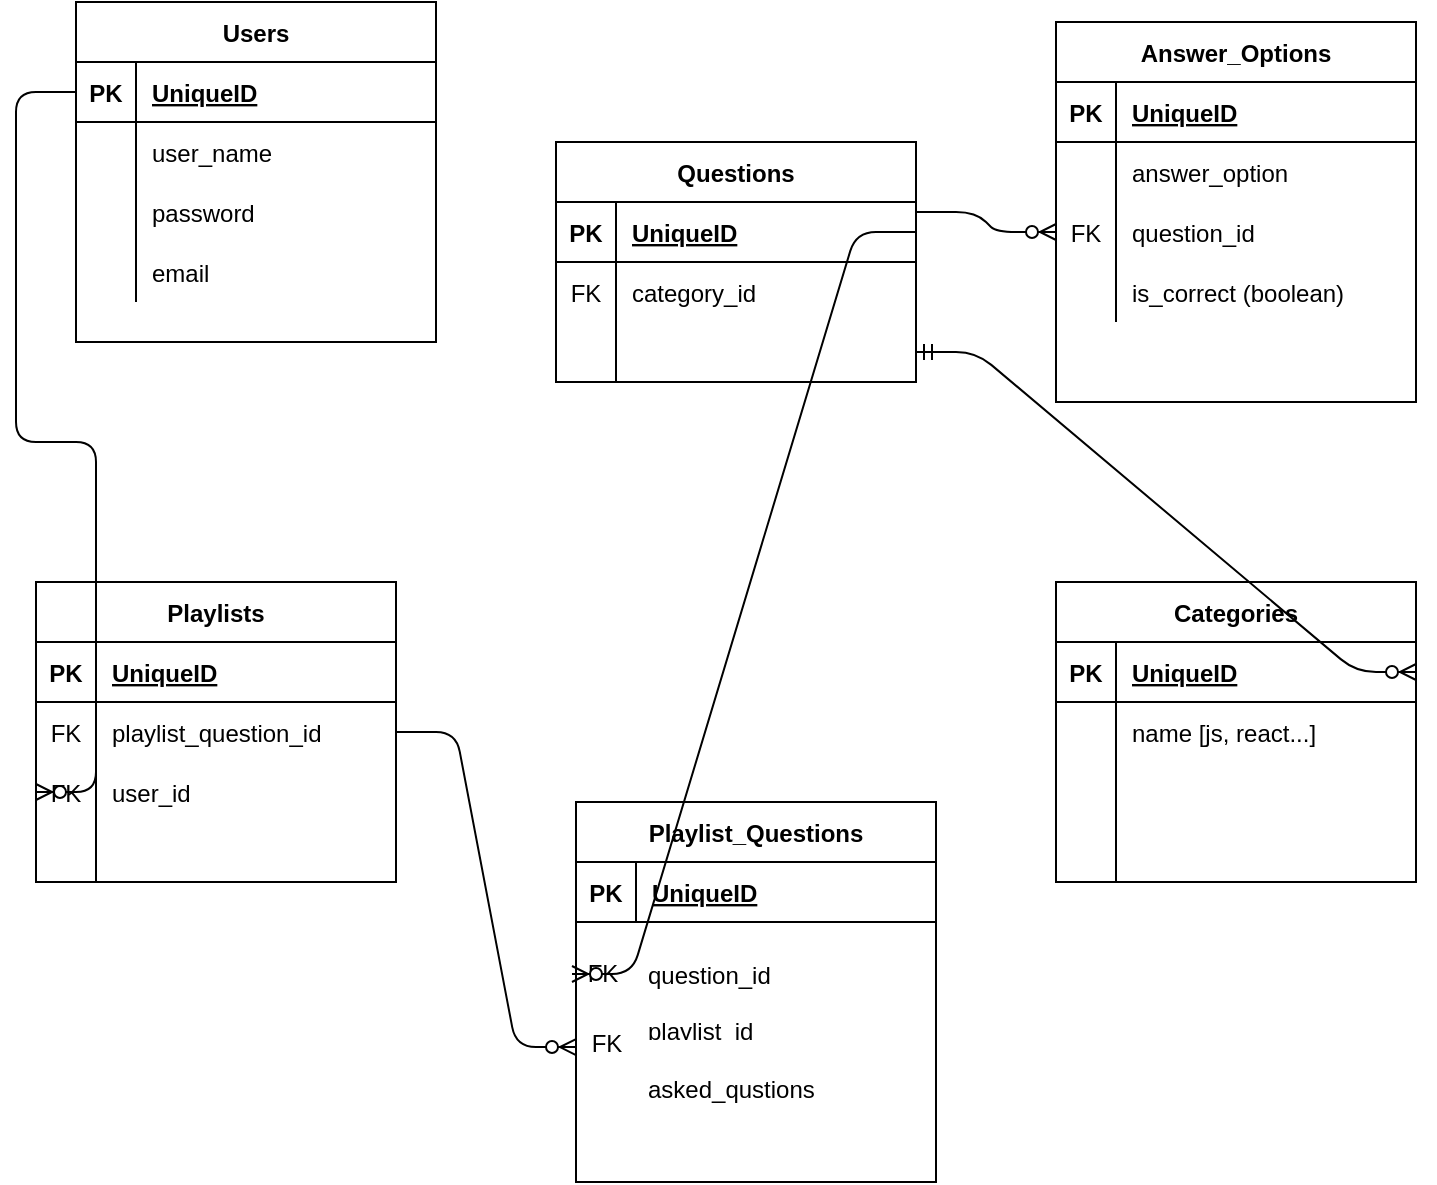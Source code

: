<mxfile>
    <diagram id="AB1jRvoUtyzbg_LRvDlH" name="Page-1">
        <mxGraphModel dx="744" dy="723" grid="1" gridSize="10" guides="1" tooltips="1" connect="1" arrows="1" fold="1" page="1" pageScale="1" pageWidth="850" pageHeight="1100" math="0" shadow="0">
            <root>
                <mxCell id="0"/>
                <mxCell id="1" parent="0"/>
                <mxCell id="5dY31pZK95eTebEHjcJG-1" value="Users" style="shape=table;startSize=30;container=1;collapsible=1;childLayout=tableLayout;fixedRows=1;rowLines=0;fontStyle=1;align=center;resizeLast=1;" parent="1" vertex="1">
                    <mxGeometry x="60" y="40" width="180" height="170" as="geometry"/>
                </mxCell>
                <mxCell id="5dY31pZK95eTebEHjcJG-2" value="" style="shape=partialRectangle;collapsible=0;dropTarget=0;pointerEvents=0;fillColor=none;top=0;left=0;bottom=1;right=0;points=[[0,0.5],[1,0.5]];portConstraint=eastwest;" parent="5dY31pZK95eTebEHjcJG-1" vertex="1">
                    <mxGeometry y="30" width="180" height="30" as="geometry"/>
                </mxCell>
                <mxCell id="5dY31pZK95eTebEHjcJG-3" value="PK" style="shape=partialRectangle;connectable=0;fillColor=none;top=0;left=0;bottom=0;right=0;fontStyle=1;overflow=hidden;" parent="5dY31pZK95eTebEHjcJG-2" vertex="1">
                    <mxGeometry width="30" height="30" as="geometry"/>
                </mxCell>
                <mxCell id="5dY31pZK95eTebEHjcJG-4" value="UniqueID" style="shape=partialRectangle;connectable=0;fillColor=none;top=0;left=0;bottom=0;right=0;align=left;spacingLeft=6;fontStyle=5;overflow=hidden;" parent="5dY31pZK95eTebEHjcJG-2" vertex="1">
                    <mxGeometry x="30" width="150" height="30" as="geometry"/>
                </mxCell>
                <mxCell id="5dY31pZK95eTebEHjcJG-5" value="" style="shape=partialRectangle;collapsible=0;dropTarget=0;pointerEvents=0;fillColor=none;top=0;left=0;bottom=0;right=0;points=[[0,0.5],[1,0.5]];portConstraint=eastwest;" parent="5dY31pZK95eTebEHjcJG-1" vertex="1">
                    <mxGeometry y="60" width="180" height="30" as="geometry"/>
                </mxCell>
                <mxCell id="5dY31pZK95eTebEHjcJG-6" value="" style="shape=partialRectangle;connectable=0;fillColor=none;top=0;left=0;bottom=0;right=0;editable=1;overflow=hidden;" parent="5dY31pZK95eTebEHjcJG-5" vertex="1">
                    <mxGeometry width="30" height="30" as="geometry"/>
                </mxCell>
                <mxCell id="5dY31pZK95eTebEHjcJG-7" value="user_name" style="shape=partialRectangle;connectable=0;fillColor=none;top=0;left=0;bottom=0;right=0;align=left;spacingLeft=6;overflow=hidden;" parent="5dY31pZK95eTebEHjcJG-5" vertex="1">
                    <mxGeometry x="30" width="150" height="30" as="geometry"/>
                </mxCell>
                <mxCell id="5dY31pZK95eTebEHjcJG-8" value="" style="shape=partialRectangle;collapsible=0;dropTarget=0;pointerEvents=0;fillColor=none;top=0;left=0;bottom=0;right=0;points=[[0,0.5],[1,0.5]];portConstraint=eastwest;" parent="5dY31pZK95eTebEHjcJG-1" vertex="1">
                    <mxGeometry y="90" width="180" height="30" as="geometry"/>
                </mxCell>
                <mxCell id="5dY31pZK95eTebEHjcJG-9" value="" style="shape=partialRectangle;connectable=0;fillColor=none;top=0;left=0;bottom=0;right=0;editable=1;overflow=hidden;" parent="5dY31pZK95eTebEHjcJG-8" vertex="1">
                    <mxGeometry width="30" height="30" as="geometry"/>
                </mxCell>
                <mxCell id="5dY31pZK95eTebEHjcJG-10" value="password" style="shape=partialRectangle;connectable=0;fillColor=none;top=0;left=0;bottom=0;right=0;align=left;spacingLeft=6;overflow=hidden;" parent="5dY31pZK95eTebEHjcJG-8" vertex="1">
                    <mxGeometry x="30" width="150" height="30" as="geometry"/>
                </mxCell>
                <mxCell id="5dY31pZK95eTebEHjcJG-11" value="" style="shape=partialRectangle;collapsible=0;dropTarget=0;pointerEvents=0;fillColor=none;top=0;left=0;bottom=0;right=0;points=[[0,0.5],[1,0.5]];portConstraint=eastwest;" parent="5dY31pZK95eTebEHjcJG-1" vertex="1">
                    <mxGeometry y="120" width="180" height="30" as="geometry"/>
                </mxCell>
                <mxCell id="5dY31pZK95eTebEHjcJG-12" value="" style="shape=partialRectangle;connectable=0;fillColor=none;top=0;left=0;bottom=0;right=0;editable=1;overflow=hidden;" parent="5dY31pZK95eTebEHjcJG-11" vertex="1">
                    <mxGeometry width="30" height="30" as="geometry"/>
                </mxCell>
                <mxCell id="5dY31pZK95eTebEHjcJG-13" value="email" style="shape=partialRectangle;connectable=0;fillColor=none;top=0;left=0;bottom=0;right=0;align=left;spacingLeft=6;overflow=hidden;" parent="5dY31pZK95eTebEHjcJG-11" vertex="1">
                    <mxGeometry x="30" width="150" height="30" as="geometry"/>
                </mxCell>
                <mxCell id="5dY31pZK95eTebEHjcJG-14" value="Questions" style="shape=table;startSize=30;container=1;collapsible=1;childLayout=tableLayout;fixedRows=1;rowLines=0;fontStyle=1;align=center;resizeLast=1;" parent="1" vertex="1">
                    <mxGeometry x="300" y="110" width="180" height="120" as="geometry"/>
                </mxCell>
                <mxCell id="5dY31pZK95eTebEHjcJG-15" value="" style="shape=partialRectangle;collapsible=0;dropTarget=0;pointerEvents=0;fillColor=none;top=0;left=0;bottom=1;right=0;points=[[0,0.5],[1,0.5]];portConstraint=eastwest;" parent="5dY31pZK95eTebEHjcJG-14" vertex="1">
                    <mxGeometry y="30" width="180" height="30" as="geometry"/>
                </mxCell>
                <mxCell id="5dY31pZK95eTebEHjcJG-16" value="PK" style="shape=partialRectangle;connectable=0;fillColor=none;top=0;left=0;bottom=0;right=0;fontStyle=1;overflow=hidden;" parent="5dY31pZK95eTebEHjcJG-15" vertex="1">
                    <mxGeometry width="30" height="30" as="geometry"/>
                </mxCell>
                <mxCell id="5dY31pZK95eTebEHjcJG-17" value="UniqueID" style="shape=partialRectangle;connectable=0;fillColor=none;top=0;left=0;bottom=0;right=0;align=left;spacingLeft=6;fontStyle=5;overflow=hidden;" parent="5dY31pZK95eTebEHjcJG-15" vertex="1">
                    <mxGeometry x="30" width="150" height="30" as="geometry"/>
                </mxCell>
                <mxCell id="5dY31pZK95eTebEHjcJG-18" value="" style="shape=partialRectangle;collapsible=0;dropTarget=0;pointerEvents=0;fillColor=none;top=0;left=0;bottom=0;right=0;points=[[0,0.5],[1,0.5]];portConstraint=eastwest;" parent="5dY31pZK95eTebEHjcJG-14" vertex="1">
                    <mxGeometry y="60" width="180" height="30" as="geometry"/>
                </mxCell>
                <mxCell id="5dY31pZK95eTebEHjcJG-19" value="FK" style="shape=partialRectangle;connectable=0;fillColor=none;top=0;left=0;bottom=0;right=0;editable=1;overflow=hidden;" parent="5dY31pZK95eTebEHjcJG-18" vertex="1">
                    <mxGeometry width="30" height="30" as="geometry"/>
                </mxCell>
                <mxCell id="5dY31pZK95eTebEHjcJG-20" value="category_id" style="shape=partialRectangle;connectable=0;fillColor=none;top=0;left=0;bottom=0;right=0;align=left;spacingLeft=6;overflow=hidden;" parent="5dY31pZK95eTebEHjcJG-18" vertex="1">
                    <mxGeometry x="30" width="150" height="30" as="geometry"/>
                </mxCell>
                <mxCell id="5dY31pZK95eTebEHjcJG-24" value="" style="shape=partialRectangle;collapsible=0;dropTarget=0;pointerEvents=0;fillColor=none;top=0;left=0;bottom=0;right=0;points=[[0,0.5],[1,0.5]];portConstraint=eastwest;" parent="5dY31pZK95eTebEHjcJG-14" vertex="1">
                    <mxGeometry y="90" width="180" height="30" as="geometry"/>
                </mxCell>
                <mxCell id="5dY31pZK95eTebEHjcJG-25" value="" style="shape=partialRectangle;connectable=0;fillColor=none;top=0;left=0;bottom=0;right=0;editable=1;overflow=hidden;" parent="5dY31pZK95eTebEHjcJG-24" vertex="1">
                    <mxGeometry width="30" height="30" as="geometry"/>
                </mxCell>
                <mxCell id="5dY31pZK95eTebEHjcJG-26" value="" style="shape=partialRectangle;connectable=0;fillColor=none;top=0;left=0;bottom=0;right=0;align=left;spacingLeft=6;overflow=hidden;" parent="5dY31pZK95eTebEHjcJG-24" vertex="1">
                    <mxGeometry x="30" width="150" height="30" as="geometry"/>
                </mxCell>
                <mxCell id="5dY31pZK95eTebEHjcJG-27" value="Playlists" style="shape=table;startSize=30;container=1;collapsible=1;childLayout=tableLayout;fixedRows=1;rowLines=0;fontStyle=1;align=center;resizeLast=1;" parent="1" vertex="1">
                    <mxGeometry x="40" y="330" width="180" height="150" as="geometry"/>
                </mxCell>
                <mxCell id="5dY31pZK95eTebEHjcJG-28" value="" style="shape=partialRectangle;collapsible=0;dropTarget=0;pointerEvents=0;fillColor=none;top=0;left=0;bottom=1;right=0;points=[[0,0.5],[1,0.5]];portConstraint=eastwest;" parent="5dY31pZK95eTebEHjcJG-27" vertex="1">
                    <mxGeometry y="30" width="180" height="30" as="geometry"/>
                </mxCell>
                <mxCell id="5dY31pZK95eTebEHjcJG-29" value="PK" style="shape=partialRectangle;connectable=0;fillColor=none;top=0;left=0;bottom=0;right=0;fontStyle=1;overflow=hidden;" parent="5dY31pZK95eTebEHjcJG-28" vertex="1">
                    <mxGeometry width="30" height="30" as="geometry"/>
                </mxCell>
                <mxCell id="5dY31pZK95eTebEHjcJG-30" value="UniqueID" style="shape=partialRectangle;connectable=0;fillColor=none;top=0;left=0;bottom=0;right=0;align=left;spacingLeft=6;fontStyle=5;overflow=hidden;" parent="5dY31pZK95eTebEHjcJG-28" vertex="1">
                    <mxGeometry x="30" width="150" height="30" as="geometry"/>
                </mxCell>
                <mxCell id="5dY31pZK95eTebEHjcJG-31" value="" style="shape=partialRectangle;collapsible=0;dropTarget=0;pointerEvents=0;fillColor=none;top=0;left=0;bottom=0;right=0;points=[[0,0.5],[1,0.5]];portConstraint=eastwest;" parent="5dY31pZK95eTebEHjcJG-27" vertex="1">
                    <mxGeometry y="60" width="180" height="30" as="geometry"/>
                </mxCell>
                <mxCell id="5dY31pZK95eTebEHjcJG-32" value="FK" style="shape=partialRectangle;connectable=0;fillColor=none;top=0;left=0;bottom=0;right=0;editable=1;overflow=hidden;" parent="5dY31pZK95eTebEHjcJG-31" vertex="1">
                    <mxGeometry width="30" height="30" as="geometry"/>
                </mxCell>
                <mxCell id="5dY31pZK95eTebEHjcJG-33" value="playlist_question_id" style="shape=partialRectangle;connectable=0;fillColor=none;top=0;left=0;bottom=0;right=0;align=left;spacingLeft=6;overflow=hidden;" parent="5dY31pZK95eTebEHjcJG-31" vertex="1">
                    <mxGeometry x="30" width="150" height="30" as="geometry"/>
                </mxCell>
                <mxCell id="6OafMLkGYuSrgypeWNsj-22" value="" style="shape=partialRectangle;collapsible=0;dropTarget=0;pointerEvents=0;fillColor=none;top=0;left=0;bottom=0;right=0;points=[[0,0.5],[1,0.5]];portConstraint=eastwest;" parent="5dY31pZK95eTebEHjcJG-27" vertex="1">
                    <mxGeometry y="90" width="180" height="30" as="geometry"/>
                </mxCell>
                <mxCell id="6OafMLkGYuSrgypeWNsj-23" value="FK" style="shape=partialRectangle;connectable=0;fillColor=none;top=0;left=0;bottom=0;right=0;editable=1;overflow=hidden;" parent="6OafMLkGYuSrgypeWNsj-22" vertex="1">
                    <mxGeometry width="30" height="30" as="geometry"/>
                </mxCell>
                <mxCell id="6OafMLkGYuSrgypeWNsj-24" value="user_id" style="shape=partialRectangle;connectable=0;fillColor=none;top=0;left=0;bottom=0;right=0;align=left;spacingLeft=6;overflow=hidden;" parent="6OafMLkGYuSrgypeWNsj-22" vertex="1">
                    <mxGeometry x="30" width="150" height="30" as="geometry"/>
                </mxCell>
                <mxCell id="5dY31pZK95eTebEHjcJG-37" value="" style="shape=partialRectangle;collapsible=0;dropTarget=0;pointerEvents=0;fillColor=none;top=0;left=0;bottom=0;right=0;points=[[0,0.5],[1,0.5]];portConstraint=eastwest;" parent="5dY31pZK95eTebEHjcJG-27" vertex="1">
                    <mxGeometry y="120" width="180" height="30" as="geometry"/>
                </mxCell>
                <mxCell id="5dY31pZK95eTebEHjcJG-38" value="" style="shape=partialRectangle;connectable=0;fillColor=none;top=0;left=0;bottom=0;right=0;editable=1;overflow=hidden;" parent="5dY31pZK95eTebEHjcJG-37" vertex="1">
                    <mxGeometry width="30" height="30" as="geometry"/>
                </mxCell>
                <mxCell id="5dY31pZK95eTebEHjcJG-39" value="" style="shape=partialRectangle;connectable=0;fillColor=none;top=0;left=0;bottom=0;right=0;align=left;spacingLeft=6;overflow=hidden;" parent="5dY31pZK95eTebEHjcJG-37" vertex="1">
                    <mxGeometry x="30" width="150" height="30" as="geometry"/>
                </mxCell>
                <mxCell id="5dY31pZK95eTebEHjcJG-57" value="" style="edgeStyle=entityRelationEdgeStyle;fontSize=12;html=1;endArrow=ERzeroToMany;endFill=1;exitX=0;exitY=0.5;exitDx=0;exitDy=0;entryX=0;entryY=0.5;entryDx=0;entryDy=0;" parent="1" source="5dY31pZK95eTebEHjcJG-2" target="6OafMLkGYuSrgypeWNsj-22" edge="1">
                    <mxGeometry width="100" height="100" relative="1" as="geometry">
                        <mxPoint x="330" y="560" as="sourcePoint"/>
                        <mxPoint x="40" y="615" as="targetPoint"/>
                    </mxGeometry>
                </mxCell>
                <mxCell id="5dY31pZK95eTebEHjcJG-118" value="Categories" style="shape=table;startSize=30;container=1;collapsible=1;childLayout=tableLayout;fixedRows=1;rowLines=0;fontStyle=1;align=center;resizeLast=1;" parent="1" vertex="1">
                    <mxGeometry x="550" y="330" width="180" height="150" as="geometry"/>
                </mxCell>
                <mxCell id="5dY31pZK95eTebEHjcJG-119" value="" style="shape=partialRectangle;collapsible=0;dropTarget=0;pointerEvents=0;fillColor=none;top=0;left=0;bottom=1;right=0;points=[[0,0.5],[1,0.5]];portConstraint=eastwest;" parent="5dY31pZK95eTebEHjcJG-118" vertex="1">
                    <mxGeometry y="30" width="180" height="30" as="geometry"/>
                </mxCell>
                <mxCell id="5dY31pZK95eTebEHjcJG-120" value="PK" style="shape=partialRectangle;connectable=0;fillColor=none;top=0;left=0;bottom=0;right=0;fontStyle=1;overflow=hidden;" parent="5dY31pZK95eTebEHjcJG-119" vertex="1">
                    <mxGeometry width="30" height="30" as="geometry"/>
                </mxCell>
                <mxCell id="5dY31pZK95eTebEHjcJG-121" value="UniqueID" style="shape=partialRectangle;connectable=0;fillColor=none;top=0;left=0;bottom=0;right=0;align=left;spacingLeft=6;fontStyle=5;overflow=hidden;" parent="5dY31pZK95eTebEHjcJG-119" vertex="1">
                    <mxGeometry x="30" width="150" height="30" as="geometry"/>
                </mxCell>
                <mxCell id="5dY31pZK95eTebEHjcJG-122" value="" style="shape=partialRectangle;collapsible=0;dropTarget=0;pointerEvents=0;fillColor=none;top=0;left=0;bottom=0;right=0;points=[[0,0.5],[1,0.5]];portConstraint=eastwest;" parent="5dY31pZK95eTebEHjcJG-118" vertex="1">
                    <mxGeometry y="60" width="180" height="30" as="geometry"/>
                </mxCell>
                <mxCell id="5dY31pZK95eTebEHjcJG-123" value="" style="shape=partialRectangle;connectable=0;fillColor=none;top=0;left=0;bottom=0;right=0;editable=1;overflow=hidden;" parent="5dY31pZK95eTebEHjcJG-122" vertex="1">
                    <mxGeometry width="30" height="30" as="geometry"/>
                </mxCell>
                <mxCell id="5dY31pZK95eTebEHjcJG-124" value="name [js, react...]" style="shape=partialRectangle;connectable=0;fillColor=none;top=0;left=0;bottom=0;right=0;align=left;spacingLeft=6;overflow=hidden;" parent="5dY31pZK95eTebEHjcJG-122" vertex="1">
                    <mxGeometry x="30" width="150" height="30" as="geometry"/>
                </mxCell>
                <mxCell id="5dY31pZK95eTebEHjcJG-125" value="" style="shape=partialRectangle;collapsible=0;dropTarget=0;pointerEvents=0;fillColor=none;top=0;left=0;bottom=0;right=0;points=[[0,0.5],[1,0.5]];portConstraint=eastwest;" parent="5dY31pZK95eTebEHjcJG-118" vertex="1">
                    <mxGeometry y="90" width="180" height="30" as="geometry"/>
                </mxCell>
                <mxCell id="5dY31pZK95eTebEHjcJG-126" value="" style="shape=partialRectangle;connectable=0;fillColor=none;top=0;left=0;bottom=0;right=0;editable=1;overflow=hidden;" parent="5dY31pZK95eTebEHjcJG-125" vertex="1">
                    <mxGeometry width="30" height="30" as="geometry"/>
                </mxCell>
                <mxCell id="5dY31pZK95eTebEHjcJG-127" value="" style="shape=partialRectangle;connectable=0;fillColor=none;top=0;left=0;bottom=0;right=0;align=left;spacingLeft=6;overflow=hidden;" parent="5dY31pZK95eTebEHjcJG-125" vertex="1">
                    <mxGeometry x="30" width="150" height="30" as="geometry"/>
                </mxCell>
                <mxCell id="5dY31pZK95eTebEHjcJG-128" value="" style="shape=partialRectangle;collapsible=0;dropTarget=0;pointerEvents=0;fillColor=none;top=0;left=0;bottom=0;right=0;points=[[0,0.5],[1,0.5]];portConstraint=eastwest;" parent="5dY31pZK95eTebEHjcJG-118" vertex="1">
                    <mxGeometry y="120" width="180" height="30" as="geometry"/>
                </mxCell>
                <mxCell id="5dY31pZK95eTebEHjcJG-129" value="" style="shape=partialRectangle;connectable=0;fillColor=none;top=0;left=0;bottom=0;right=0;editable=1;overflow=hidden;" parent="5dY31pZK95eTebEHjcJG-128" vertex="1">
                    <mxGeometry width="30" height="30" as="geometry"/>
                </mxCell>
                <mxCell id="5dY31pZK95eTebEHjcJG-130" value="" style="shape=partialRectangle;connectable=0;fillColor=none;top=0;left=0;bottom=0;right=0;align=left;spacingLeft=6;overflow=hidden;" parent="5dY31pZK95eTebEHjcJG-128" vertex="1">
                    <mxGeometry x="30" width="150" height="30" as="geometry"/>
                </mxCell>
                <mxCell id="6OafMLkGYuSrgypeWNsj-33" value="" style="edgeStyle=entityRelationEdgeStyle;fontSize=12;html=1;endArrow=ERzeroToMany;startArrow=ERmandOne;entryX=1;entryY=0.5;entryDx=0;entryDy=0;exitX=1;exitY=0.5;exitDx=0;exitDy=0;" parent="1" source="5dY31pZK95eTebEHjcJG-24" target="5dY31pZK95eTebEHjcJG-119" edge="1">
                    <mxGeometry width="100" height="100" relative="1" as="geometry">
                        <mxPoint x="630" y="366" as="sourcePoint"/>
                        <mxPoint x="730" y="266" as="targetPoint"/>
                    </mxGeometry>
                </mxCell>
                <mxCell id="5" value="Playlist_Questions" style="shape=table;startSize=30;container=1;collapsible=1;childLayout=tableLayout;fixedRows=1;rowLines=0;fontStyle=1;align=center;resizeLast=1;" parent="1" vertex="1">
                    <mxGeometry x="310" y="440" width="180" height="190" as="geometry"/>
                </mxCell>
                <mxCell id="6" value="" style="shape=partialRectangle;collapsible=0;dropTarget=0;pointerEvents=0;fillColor=none;top=0;left=0;bottom=1;right=0;points=[[0,0.5],[1,0.5]];portConstraint=eastwest;" parent="5" vertex="1">
                    <mxGeometry y="30" width="180" height="30" as="geometry"/>
                </mxCell>
                <mxCell id="7" value="PK" style="shape=partialRectangle;connectable=0;fillColor=none;top=0;left=0;bottom=0;right=0;fontStyle=1;overflow=hidden;" parent="6" vertex="1">
                    <mxGeometry width="30" height="30" as="geometry"/>
                </mxCell>
                <mxCell id="8" value="UniqueID" style="shape=partialRectangle;connectable=0;fillColor=none;top=0;left=0;bottom=0;right=0;align=left;spacingLeft=6;fontStyle=5;overflow=hidden;" parent="6" vertex="1">
                    <mxGeometry x="30" width="150" height="30" as="geometry"/>
                </mxCell>
                <mxCell id="16" value="Answer_Options" style="shape=table;startSize=30;container=1;collapsible=1;childLayout=tableLayout;fixedRows=1;rowLines=0;fontStyle=1;align=center;resizeLast=1;" parent="1" vertex="1">
                    <mxGeometry x="550" y="50" width="180" height="190" as="geometry"/>
                </mxCell>
                <mxCell id="17" value="" style="shape=partialRectangle;collapsible=0;dropTarget=0;pointerEvents=0;fillColor=none;top=0;left=0;bottom=1;right=0;points=[[0,0.5],[1,0.5]];portConstraint=eastwest;" parent="16" vertex="1">
                    <mxGeometry y="30" width="180" height="30" as="geometry"/>
                </mxCell>
                <mxCell id="18" value="PK" style="shape=partialRectangle;connectable=0;fillColor=none;top=0;left=0;bottom=0;right=0;fontStyle=1;overflow=hidden;" parent="17" vertex="1">
                    <mxGeometry width="30" height="30" as="geometry"/>
                </mxCell>
                <mxCell id="19" value="UniqueID" style="shape=partialRectangle;connectable=0;fillColor=none;top=0;left=0;bottom=0;right=0;align=left;spacingLeft=6;fontStyle=5;overflow=hidden;" parent="17" vertex="1">
                    <mxGeometry x="30" width="150" height="30" as="geometry"/>
                </mxCell>
                <mxCell id="20" value="" style="shape=partialRectangle;collapsible=0;dropTarget=0;pointerEvents=0;fillColor=none;top=0;left=0;bottom=0;right=0;points=[[0,0.5],[1,0.5]];portConstraint=eastwest;" parent="16" vertex="1">
                    <mxGeometry y="60" width="180" height="30" as="geometry"/>
                </mxCell>
                <mxCell id="21" value="" style="shape=partialRectangle;connectable=0;fillColor=none;top=0;left=0;bottom=0;right=0;editable=1;overflow=hidden;" parent="20" vertex="1">
                    <mxGeometry width="30" height="30" as="geometry"/>
                </mxCell>
                <mxCell id="22" value="answer_option" style="shape=partialRectangle;connectable=0;fillColor=none;top=0;left=0;bottom=0;right=0;align=left;spacingLeft=6;overflow=hidden;" parent="20" vertex="1">
                    <mxGeometry x="30" width="150" height="30" as="geometry"/>
                </mxCell>
                <mxCell id="23" value="" style="shape=partialRectangle;collapsible=0;dropTarget=0;pointerEvents=0;fillColor=none;top=0;left=0;bottom=0;right=0;points=[[0,0.5],[1,0.5]];portConstraint=eastwest;" parent="16" vertex="1">
                    <mxGeometry y="90" width="180" height="30" as="geometry"/>
                </mxCell>
                <mxCell id="24" value="FK" style="shape=partialRectangle;connectable=0;fillColor=none;top=0;left=0;bottom=0;right=0;editable=1;overflow=hidden;" parent="23" vertex="1">
                    <mxGeometry width="30" height="30" as="geometry"/>
                </mxCell>
                <mxCell id="25" value="question_id" style="shape=partialRectangle;connectable=0;fillColor=none;top=0;left=0;bottom=0;right=0;align=left;spacingLeft=6;overflow=hidden;" parent="23" vertex="1">
                    <mxGeometry x="30" width="150" height="30" as="geometry"/>
                </mxCell>
                <mxCell id="26" value="" style="shape=partialRectangle;collapsible=0;dropTarget=0;pointerEvents=0;fillColor=none;top=0;left=0;bottom=0;right=0;points=[[0,0.5],[1,0.5]];portConstraint=eastwest;" parent="16" vertex="1">
                    <mxGeometry y="120" width="180" height="30" as="geometry"/>
                </mxCell>
                <mxCell id="27" value="" style="shape=partialRectangle;connectable=0;fillColor=none;top=0;left=0;bottom=0;right=0;editable=1;overflow=hidden;" parent="26" vertex="1">
                    <mxGeometry width="30" height="30" as="geometry"/>
                </mxCell>
                <mxCell id="28" value="is_correct (boolean)" style="shape=partialRectangle;connectable=0;fillColor=none;top=0;left=0;bottom=0;right=0;align=left;spacingLeft=6;overflow=hidden;" parent="26" vertex="1">
                    <mxGeometry x="30" width="150" height="30" as="geometry"/>
                </mxCell>
                <mxCell id="66" value="" style="edgeStyle=entityRelationEdgeStyle;fontSize=12;html=1;endArrow=ERzeroToMany;endFill=1;exitX=1;exitY=0.5;exitDx=0;exitDy=0;entryX=0;entryY=0.667;entryDx=0;entryDy=0;entryPerimeter=0;" parent="1" source="5dY31pZK95eTebEHjcJG-31" edge="1">
                    <mxGeometry width="100" height="100" relative="1" as="geometry">
                        <mxPoint x="250" y="427.5" as="sourcePoint"/>
                        <mxPoint x="310" y="562.51" as="targetPoint"/>
                    </mxGeometry>
                </mxCell>
                <mxCell id="77" value="question_id" style="shape=partialRectangle;connectable=0;fillColor=none;top=0;left=0;bottom=0;right=0;align=left;spacingLeft=6;overflow=hidden;" parent="1" vertex="1">
                    <mxGeometry x="338" y="511" width="150" height="30" as="geometry"/>
                </mxCell>
                <mxCell id="78" value="playlist_id" style="shape=partialRectangle;connectable=0;fillColor=none;top=0;left=0;bottom=0;right=0;align=left;spacingLeft=6;overflow=hidden;" parent="1" vertex="1">
                    <mxGeometry x="338" y="546" width="150" height="14" as="geometry"/>
                </mxCell>
                <mxCell id="79" value="FK" style="text;html=1;align=center;verticalAlign=middle;resizable=0;points=[];autosize=1;" parent="1" vertex="1">
                    <mxGeometry x="308" y="516" width="30" height="20" as="geometry"/>
                </mxCell>
                <mxCell id="80" value="FK" style="text;html=1;align=center;verticalAlign=middle;resizable=0;points=[];autosize=1;" parent="1" vertex="1">
                    <mxGeometry x="310" y="551" width="30" height="20" as="geometry"/>
                </mxCell>
                <mxCell id="100" style="edgeStyle=none;rounded=0;orthogonalLoop=1;jettySize=auto;html=1;entryX=0.033;entryY=0.9;entryDx=0;entryDy=0;entryPerimeter=0;" parent="1" source="80" target="80" edge="1">
                    <mxGeometry relative="1" as="geometry"/>
                </mxCell>
                <mxCell id="107" value="asked_qustions" style="shape=partialRectangle;connectable=0;fillColor=none;top=0;left=0;bottom=0;right=0;align=left;spacingLeft=6;overflow=hidden;" vertex="1" parent="1">
                    <mxGeometry x="338" y="571" width="150" height="24" as="geometry"/>
                </mxCell>
                <mxCell id="108" value="" style="edgeStyle=entityRelationEdgeStyle;fontSize=12;html=1;endArrow=ERzeroToMany;endFill=1;exitX=1;exitY=0.5;exitDx=0;exitDy=0;entryX=0;entryY=0.5;entryDx=0;entryDy=0;entryPerimeter=0;" edge="1" parent="1" source="5dY31pZK95eTebEHjcJG-15" target="79">
                    <mxGeometry width="100" height="100" relative="1" as="geometry">
                        <mxPoint x="410" y="370" as="sourcePoint"/>
                        <mxPoint x="490" y="528" as="targetPoint"/>
                    </mxGeometry>
                </mxCell>
                <mxCell id="109" value="" style="edgeStyle=entityRelationEdgeStyle;fontSize=12;html=1;endArrow=ERzeroToMany;endFill=1;exitX=1;exitY=0.167;exitDx=0;exitDy=0;entryX=0;entryY=0.5;entryDx=0;entryDy=0;exitPerimeter=0;" edge="1" parent="1" source="5dY31pZK95eTebEHjcJG-15" target="23">
                    <mxGeometry width="100" height="100" relative="1" as="geometry">
                        <mxPoint x="702" y="50" as="sourcePoint"/>
                        <mxPoint x="530" y="421" as="targetPoint"/>
                    </mxGeometry>
                </mxCell>
            </root>
        </mxGraphModel>
    </diagram>
</mxfile>